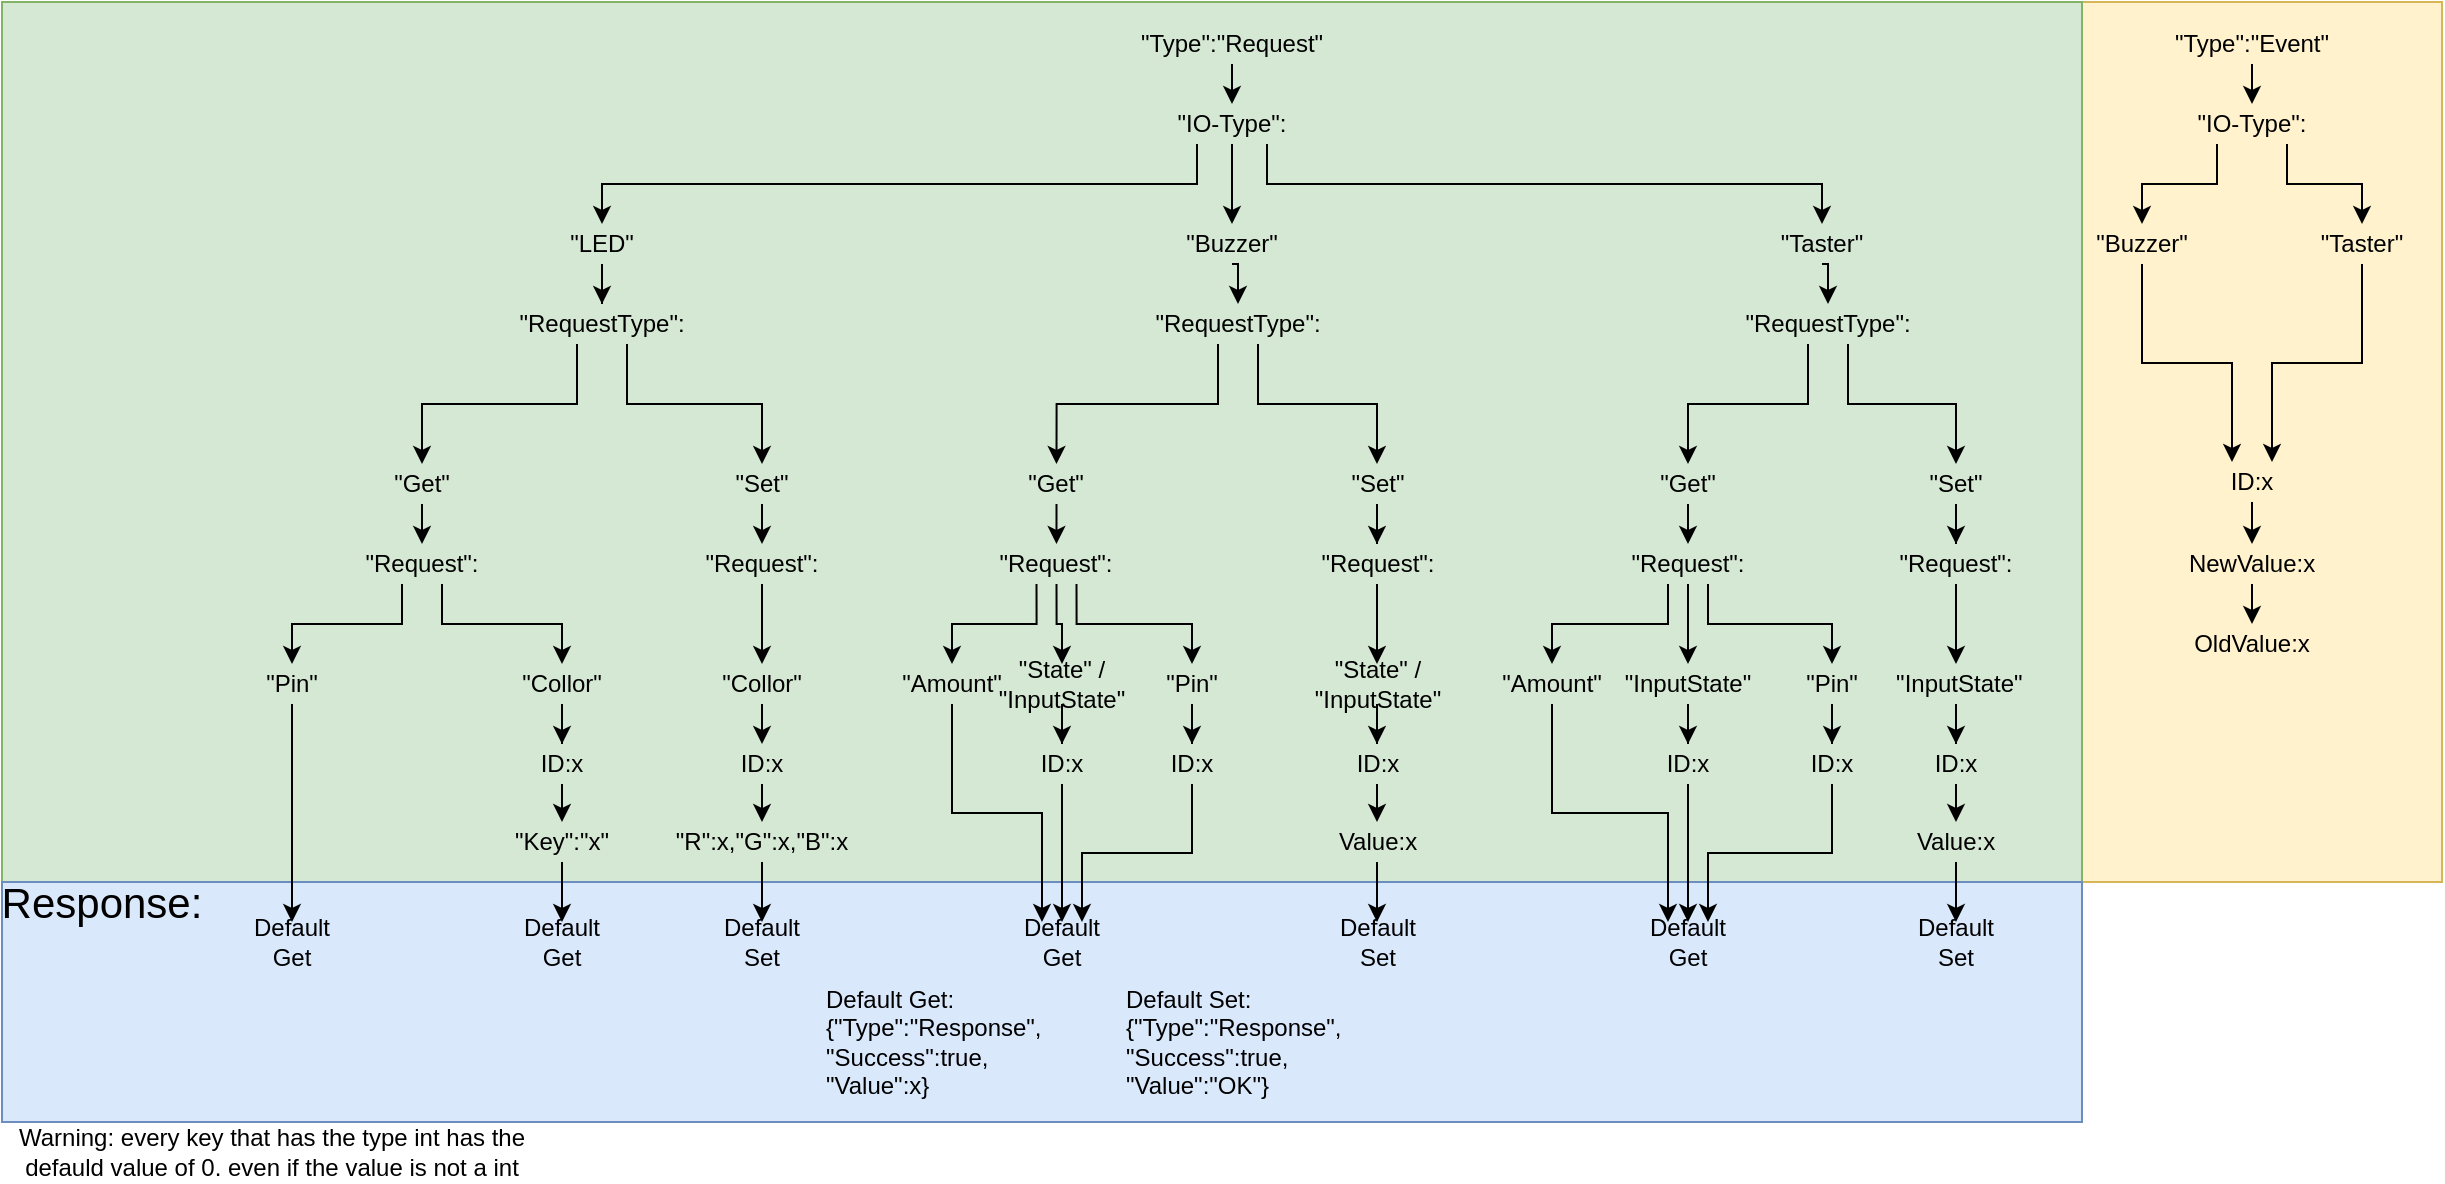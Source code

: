 <mxfile version="14.6.13" type="device"><diagram id="pPmp7qDkxcPNNtQdCRXY" name="Seite-1"><mxGraphModel dx="2012" dy="678" grid="1" gridSize="10" guides="1" tooltips="1" connect="1" arrows="1" fold="1" page="1" pageScale="1" pageWidth="827" pageHeight="1169" math="0" shadow="0"><root><mxCell id="0"/><mxCell id="1" parent="0"/><mxCell id="jZRR-mOyk2XYd3pi5lwf-40" value="" style="rounded=0;whiteSpace=wrap;html=1;fillColor=#fff2cc;strokeColor=#d6b656;" vertex="1" parent="1"><mxGeometry x="870" y="140" width="180" height="440" as="geometry"/></mxCell><mxCell id="jZRR-mOyk2XYd3pi5lwf-25" value="" style="rounded=0;whiteSpace=wrap;html=1;fillColor=#d5e8d4;strokeColor=#82b366;" vertex="1" parent="1"><mxGeometry x="-170" y="140" width="1040" height="440" as="geometry"/></mxCell><mxCell id="J5CMwq5qaOZ6lLrPTMzF-108" value="" style="rounded=0;whiteSpace=wrap;html=1;align=left;fillColor=#dae8fc;strokeColor=#6c8ebf;" parent="1" vertex="1"><mxGeometry x="-170" y="580" width="1040" height="120" as="geometry"/></mxCell><mxCell id="J5CMwq5qaOZ6lLrPTMzF-2" value="&lt;div&gt;&quot;Type&quot;:&quot;Request&quot;&lt;/div&gt;" style="text;whiteSpace=wrap;html=1;align=center;verticalAlign=middle;" parent="1" vertex="1"><mxGeometry x="390" y="151" width="110" height="20" as="geometry"/></mxCell><mxCell id="J5CMwq5qaOZ6lLrPTMzF-3" value="" style="endArrow=classic;html=1;exitX=0.5;exitY=1;exitDx=0;exitDy=0;entryX=0.5;entryY=0;entryDx=0;entryDy=0;" parent="1" source="J5CMwq5qaOZ6lLrPTMzF-2" target="J5CMwq5qaOZ6lLrPTMzF-11" edge="1"><mxGeometry width="50" height="50" relative="1" as="geometry"><mxPoint x="390" y="301" as="sourcePoint"/><mxPoint x="444.79" y="234" as="targetPoint"/></mxGeometry></mxCell><mxCell id="J5CMwq5qaOZ6lLrPTMzF-10" value="" style="edgeStyle=orthogonalEdgeStyle;rounded=0;orthogonalLoop=1;jettySize=auto;html=1;exitX=0.5;exitY=1;exitDx=0;exitDy=0;" parent="1" source="J5CMwq5qaOZ6lLrPTMzF-11" target="J5CMwq5qaOZ6lLrPTMzF-8" edge="1"><mxGeometry relative="1" as="geometry"><mxPoint x="445" y="256" as="sourcePoint"/></mxGeometry></mxCell><mxCell id="J5CMwq5qaOZ6lLrPTMzF-35" style="edgeStyle=orthogonalEdgeStyle;rounded=0;orthogonalLoop=1;jettySize=auto;html=1;exitX=0.5;exitY=1;exitDx=0;exitDy=0;" parent="1" source="J5CMwq5qaOZ6lLrPTMzF-7" target="J5CMwq5qaOZ6lLrPTMzF-15" edge="1"><mxGeometry relative="1" as="geometry"/></mxCell><mxCell id="J5CMwq5qaOZ6lLrPTMzF-7" value="&quot;LED&quot;" style="text;html=1;strokeColor=none;fillColor=none;align=center;verticalAlign=middle;whiteSpace=wrap;rounded=0;" parent="1" vertex="1"><mxGeometry x="110" y="251" width="40" height="20" as="geometry"/></mxCell><mxCell id="J5CMwq5qaOZ6lLrPTMzF-34" style="edgeStyle=orthogonalEdgeStyle;rounded=0;orthogonalLoop=1;jettySize=auto;html=1;exitX=0.5;exitY=1;exitDx=0;exitDy=0;entryX=0.5;entryY=0;entryDx=0;entryDy=0;" parent="1" source="J5CMwq5qaOZ6lLrPTMzF-8" target="J5CMwq5qaOZ6lLrPTMzF-23" edge="1"><mxGeometry relative="1" as="geometry"/></mxCell><mxCell id="J5CMwq5qaOZ6lLrPTMzF-8" value="&quot;Buzzer&quot;" style="text;html=1;strokeColor=none;fillColor=none;align=center;verticalAlign=middle;whiteSpace=wrap;rounded=0;" parent="1" vertex="1"><mxGeometry x="425" y="251" width="40" height="20" as="geometry"/></mxCell><mxCell id="J5CMwq5qaOZ6lLrPTMzF-33" style="edgeStyle=orthogonalEdgeStyle;rounded=0;orthogonalLoop=1;jettySize=auto;html=1;exitX=0.5;exitY=1;exitDx=0;exitDy=0;entryX=0.5;entryY=0;entryDx=0;entryDy=0;" parent="1" source="J5CMwq5qaOZ6lLrPTMzF-9" target="J5CMwq5qaOZ6lLrPTMzF-28" edge="1"><mxGeometry relative="1" as="geometry"/></mxCell><mxCell id="J5CMwq5qaOZ6lLrPTMzF-9" value="&quot;Taster&quot;" style="text;html=1;strokeColor=none;fillColor=none;align=center;verticalAlign=middle;whiteSpace=wrap;rounded=0;" parent="1" vertex="1"><mxGeometry x="720" y="251" width="40" height="20" as="geometry"/></mxCell><mxCell id="J5CMwq5qaOZ6lLrPTMzF-12" style="edgeStyle=orthogonalEdgeStyle;rounded=0;orthogonalLoop=1;jettySize=auto;html=1;exitX=0.25;exitY=1;exitDx=0;exitDy=0;entryX=0.5;entryY=0;entryDx=0;entryDy=0;" parent="1" source="J5CMwq5qaOZ6lLrPTMzF-11" target="J5CMwq5qaOZ6lLrPTMzF-7" edge="1"><mxGeometry relative="1" as="geometry"/></mxCell><mxCell id="J5CMwq5qaOZ6lLrPTMzF-13" style="edgeStyle=orthogonalEdgeStyle;rounded=0;orthogonalLoop=1;jettySize=auto;html=1;exitX=0.75;exitY=1;exitDx=0;exitDy=0;entryX=0.5;entryY=0;entryDx=0;entryDy=0;" parent="1" source="J5CMwq5qaOZ6lLrPTMzF-11" target="J5CMwq5qaOZ6lLrPTMzF-9" edge="1"><mxGeometry relative="1" as="geometry"/></mxCell><mxCell id="J5CMwq5qaOZ6lLrPTMzF-11" value="&quot;IO-Type&quot;:" style="text;html=1;strokeColor=none;fillColor=none;align=center;verticalAlign=middle;whiteSpace=wrap;rounded=0;" parent="1" vertex="1"><mxGeometry x="410" y="191" width="70" height="20" as="geometry"/></mxCell><mxCell id="J5CMwq5qaOZ6lLrPTMzF-19" style="edgeStyle=orthogonalEdgeStyle;rounded=0;orthogonalLoop=1;jettySize=auto;html=1;exitX=0.25;exitY=1;exitDx=0;exitDy=0;entryX=0.5;entryY=0;entryDx=0;entryDy=0;" parent="1" source="J5CMwq5qaOZ6lLrPTMzF-15" target="J5CMwq5qaOZ6lLrPTMzF-17" edge="1"><mxGeometry relative="1" as="geometry"/></mxCell><mxCell id="J5CMwq5qaOZ6lLrPTMzF-20" style="edgeStyle=orthogonalEdgeStyle;rounded=0;orthogonalLoop=1;jettySize=auto;html=1;exitX=0.75;exitY=1;exitDx=0;exitDy=0;entryX=0.5;entryY=0;entryDx=0;entryDy=0;" parent="1" source="J5CMwq5qaOZ6lLrPTMzF-15" target="J5CMwq5qaOZ6lLrPTMzF-18" edge="1"><mxGeometry relative="1" as="geometry"/></mxCell><mxCell id="J5CMwq5qaOZ6lLrPTMzF-15" value="&quot;RequestType&quot;:" style="text;html=1;strokeColor=none;fillColor=none;align=center;verticalAlign=middle;whiteSpace=wrap;rounded=0;" parent="1" vertex="1"><mxGeometry x="105" y="291" width="50" height="20" as="geometry"/></mxCell><mxCell id="J5CMwq5qaOZ6lLrPTMzF-41" style="edgeStyle=orthogonalEdgeStyle;rounded=0;orthogonalLoop=1;jettySize=auto;html=1;exitX=0.5;exitY=1;exitDx=0;exitDy=0;entryX=0.5;entryY=0;entryDx=0;entryDy=0;" parent="1" source="J5CMwq5qaOZ6lLrPTMzF-17" target="J5CMwq5qaOZ6lLrPTMzF-36" edge="1"><mxGeometry relative="1" as="geometry"/></mxCell><mxCell id="J5CMwq5qaOZ6lLrPTMzF-17" value="&quot;Get&quot;" style="text;html=1;strokeColor=none;fillColor=none;align=center;verticalAlign=middle;whiteSpace=wrap;rounded=0;" parent="1" vertex="1"><mxGeometry x="20" y="371" width="40" height="20" as="geometry"/></mxCell><mxCell id="J5CMwq5qaOZ6lLrPTMzF-42" style="edgeStyle=orthogonalEdgeStyle;rounded=0;orthogonalLoop=1;jettySize=auto;html=1;exitX=0.5;exitY=1;exitDx=0;exitDy=0;entryX=0.5;entryY=0;entryDx=0;entryDy=0;" parent="1" source="J5CMwq5qaOZ6lLrPTMzF-18" target="J5CMwq5qaOZ6lLrPTMzF-37" edge="1"><mxGeometry relative="1" as="geometry"/></mxCell><mxCell id="J5CMwq5qaOZ6lLrPTMzF-18" value="&quot;Set&quot;" style="text;html=1;strokeColor=none;fillColor=none;align=center;verticalAlign=middle;whiteSpace=wrap;rounded=0;" parent="1" vertex="1"><mxGeometry x="190" y="371" width="40" height="20" as="geometry"/></mxCell><mxCell id="J5CMwq5qaOZ6lLrPTMzF-21" style="edgeStyle=orthogonalEdgeStyle;rounded=0;orthogonalLoop=1;jettySize=auto;html=1;exitX=0.25;exitY=1;exitDx=0;exitDy=0;entryX=0.5;entryY=0;entryDx=0;entryDy=0;" parent="1" source="J5CMwq5qaOZ6lLrPTMzF-23" target="J5CMwq5qaOZ6lLrPTMzF-24" edge="1"><mxGeometry relative="1" as="geometry"/></mxCell><mxCell id="J5CMwq5qaOZ6lLrPTMzF-22" style="edgeStyle=orthogonalEdgeStyle;rounded=0;orthogonalLoop=1;jettySize=auto;html=1;exitX=0.75;exitY=1;exitDx=0;exitDy=0;entryX=0.5;entryY=0;entryDx=0;entryDy=0;" parent="1" source="J5CMwq5qaOZ6lLrPTMzF-23" target="J5CMwq5qaOZ6lLrPTMzF-25" edge="1"><mxGeometry relative="1" as="geometry"/></mxCell><mxCell id="J5CMwq5qaOZ6lLrPTMzF-23" value="&quot;RequestType&quot;:" style="text;html=1;strokeColor=none;fillColor=none;align=center;verticalAlign=middle;whiteSpace=wrap;rounded=0;" parent="1" vertex="1"><mxGeometry x="428" y="291" width="40" height="20" as="geometry"/></mxCell><mxCell id="J5CMwq5qaOZ6lLrPTMzF-43" style="edgeStyle=orthogonalEdgeStyle;rounded=0;orthogonalLoop=1;jettySize=auto;html=1;exitX=0.5;exitY=1;exitDx=0;exitDy=0;entryX=0.5;entryY=0;entryDx=0;entryDy=0;" parent="1" source="J5CMwq5qaOZ6lLrPTMzF-24" target="J5CMwq5qaOZ6lLrPTMzF-38" edge="1"><mxGeometry relative="1" as="geometry"/></mxCell><mxCell id="J5CMwq5qaOZ6lLrPTMzF-24" value="&quot;Get&quot;" style="text;html=1;strokeColor=none;fillColor=none;align=center;verticalAlign=middle;whiteSpace=wrap;rounded=0;" parent="1" vertex="1"><mxGeometry x="337.25" y="371" width="40" height="20" as="geometry"/></mxCell><mxCell id="J5CMwq5qaOZ6lLrPTMzF-44" style="edgeStyle=orthogonalEdgeStyle;rounded=0;orthogonalLoop=1;jettySize=auto;html=1;entryX=0.5;entryY=0;entryDx=0;entryDy=0;" parent="1" source="J5CMwq5qaOZ6lLrPTMzF-25" target="J5CMwq5qaOZ6lLrPTMzF-39" edge="1"><mxGeometry relative="1" as="geometry"/></mxCell><mxCell id="J5CMwq5qaOZ6lLrPTMzF-25" value="&quot;Set&quot;" style="text;html=1;strokeColor=none;fillColor=none;align=center;verticalAlign=middle;whiteSpace=wrap;rounded=0;" parent="1" vertex="1"><mxGeometry x="497.5" y="371" width="40" height="20" as="geometry"/></mxCell><mxCell id="J5CMwq5qaOZ6lLrPTMzF-26" style="edgeStyle=orthogonalEdgeStyle;rounded=0;orthogonalLoop=1;jettySize=auto;html=1;exitX=0.25;exitY=1;exitDx=0;exitDy=0;entryX=0.5;entryY=0;entryDx=0;entryDy=0;" parent="1" source="J5CMwq5qaOZ6lLrPTMzF-28" target="J5CMwq5qaOZ6lLrPTMzF-29" edge="1"><mxGeometry relative="1" as="geometry"/></mxCell><mxCell id="jZRR-mOyk2XYd3pi5lwf-18" style="edgeStyle=orthogonalEdgeStyle;rounded=0;orthogonalLoop=1;jettySize=auto;html=1;exitX=0.75;exitY=1;exitDx=0;exitDy=0;entryX=0.5;entryY=0;entryDx=0;entryDy=0;" edge="1" parent="1" source="J5CMwq5qaOZ6lLrPTMzF-28" target="jZRR-mOyk2XYd3pi5lwf-8"><mxGeometry relative="1" as="geometry"/></mxCell><mxCell id="J5CMwq5qaOZ6lLrPTMzF-28" value="&quot;RequestType&quot;:" style="text;html=1;strokeColor=none;fillColor=none;align=center;verticalAlign=middle;whiteSpace=wrap;rounded=0;" parent="1" vertex="1"><mxGeometry x="723" y="291" width="40" height="20" as="geometry"/></mxCell><mxCell id="J5CMwq5qaOZ6lLrPTMzF-45" style="edgeStyle=orthogonalEdgeStyle;rounded=0;orthogonalLoop=1;jettySize=auto;html=1;exitX=0.5;exitY=1;exitDx=0;exitDy=0;entryX=0.5;entryY=0;entryDx=0;entryDy=0;" parent="1" source="J5CMwq5qaOZ6lLrPTMzF-29" target="J5CMwq5qaOZ6lLrPTMzF-40" edge="1"><mxGeometry relative="1" as="geometry"/></mxCell><mxCell id="J5CMwq5qaOZ6lLrPTMzF-29" value="&quot;Get&quot;" style="text;html=1;strokeColor=none;fillColor=none;align=center;verticalAlign=middle;whiteSpace=wrap;rounded=0;" parent="1" vertex="1"><mxGeometry x="653" y="371" width="40" height="20" as="geometry"/></mxCell><mxCell id="J5CMwq5qaOZ6lLrPTMzF-73" style="edgeStyle=orthogonalEdgeStyle;rounded=0;orthogonalLoop=1;jettySize=auto;html=1;exitX=0.25;exitY=1;exitDx=0;exitDy=0;entryX=0.5;entryY=0;entryDx=0;entryDy=0;" parent="1" source="J5CMwq5qaOZ6lLrPTMzF-36" target="J5CMwq5qaOZ6lLrPTMzF-68" edge="1"><mxGeometry relative="1" as="geometry"/></mxCell><mxCell id="J5CMwq5qaOZ6lLrPTMzF-74" style="edgeStyle=orthogonalEdgeStyle;rounded=0;orthogonalLoop=1;jettySize=auto;html=1;exitX=0.75;exitY=1;exitDx=0;exitDy=0;entryX=0.5;entryY=0;entryDx=0;entryDy=0;" parent="1" source="J5CMwq5qaOZ6lLrPTMzF-36" target="J5CMwq5qaOZ6lLrPTMzF-71" edge="1"><mxGeometry relative="1" as="geometry"/></mxCell><mxCell id="J5CMwq5qaOZ6lLrPTMzF-36" value="&lt;div&gt;&quot;Request&quot;:&lt;/div&gt;" style="text;html=1;strokeColor=none;fillColor=none;align=center;verticalAlign=middle;whiteSpace=wrap;rounded=0;" parent="1" vertex="1"><mxGeometry x="20" y="411" width="40" height="20" as="geometry"/></mxCell><mxCell id="J5CMwq5qaOZ6lLrPTMzF-78" style="edgeStyle=orthogonalEdgeStyle;rounded=0;orthogonalLoop=1;jettySize=auto;html=1;exitX=0.5;exitY=1;exitDx=0;exitDy=0;entryX=0.5;entryY=0;entryDx=0;entryDy=0;" parent="1" source="J5CMwq5qaOZ6lLrPTMzF-37" target="J5CMwq5qaOZ6lLrPTMzF-76" edge="1"><mxGeometry relative="1" as="geometry"/></mxCell><mxCell id="J5CMwq5qaOZ6lLrPTMzF-37" value="&lt;div&gt;&quot;Request&quot;:&lt;/div&gt;" style="text;html=1;strokeColor=none;fillColor=none;align=center;verticalAlign=middle;whiteSpace=wrap;rounded=0;" parent="1" vertex="1"><mxGeometry x="190" y="411" width="40" height="20" as="geometry"/></mxCell><mxCell id="J5CMwq5qaOZ6lLrPTMzF-66" style="edgeStyle=orthogonalEdgeStyle;rounded=0;orthogonalLoop=1;jettySize=auto;html=1;exitX=0.5;exitY=1;exitDx=0;exitDy=0;entryX=0.5;entryY=0;entryDx=0;entryDy=0;" parent="1" source="J5CMwq5qaOZ6lLrPTMzF-39" target="J5CMwq5qaOZ6lLrPTMzF-64" edge="1"><mxGeometry relative="1" as="geometry"/></mxCell><mxCell id="J5CMwq5qaOZ6lLrPTMzF-38" value="&lt;div&gt;&quot;Request&quot;:&lt;/div&gt;" style="text;html=1;strokeColor=none;fillColor=none;align=center;verticalAlign=middle;whiteSpace=wrap;rounded=0;" parent="1" vertex="1"><mxGeometry x="337.25" y="411" width="40" height="20" as="geometry"/></mxCell><mxCell id="J5CMwq5qaOZ6lLrPTMzF-39" value="&lt;div&gt;&quot;Request&quot;:&lt;/div&gt;" style="text;html=1;strokeColor=none;fillColor=none;align=center;verticalAlign=middle;whiteSpace=wrap;rounded=0;" parent="1" vertex="1"><mxGeometry x="497.5" y="411" width="40" height="20" as="geometry"/></mxCell><mxCell id="J5CMwq5qaOZ6lLrPTMzF-51" style="edgeStyle=orthogonalEdgeStyle;rounded=0;orthogonalLoop=1;jettySize=auto;html=1;exitX=0.25;exitY=1;exitDx=0;exitDy=0;entryX=0.5;entryY=0;entryDx=0;entryDy=0;" parent="1" source="J5CMwq5qaOZ6lLrPTMzF-40" target="J5CMwq5qaOZ6lLrPTMzF-48" edge="1"><mxGeometry relative="1" as="geometry"/></mxCell><mxCell id="J5CMwq5qaOZ6lLrPTMzF-52" style="edgeStyle=orthogonalEdgeStyle;rounded=0;orthogonalLoop=1;jettySize=auto;html=1;exitX=0.75;exitY=1;exitDx=0;exitDy=0;entryX=0.5;entryY=0;entryDx=0;entryDy=0;" parent="1" source="J5CMwq5qaOZ6lLrPTMzF-40" target="J5CMwq5qaOZ6lLrPTMzF-49" edge="1"><mxGeometry relative="1" as="geometry"/></mxCell><mxCell id="jZRR-mOyk2XYd3pi5lwf-23" style="edgeStyle=orthogonalEdgeStyle;rounded=0;orthogonalLoop=1;jettySize=auto;html=1;exitX=0.5;exitY=1;exitDx=0;exitDy=0;entryX=0.5;entryY=0;entryDx=0;entryDy=0;" edge="1" parent="1" source="J5CMwq5qaOZ6lLrPTMzF-40" target="jZRR-mOyk2XYd3pi5lwf-20"><mxGeometry relative="1" as="geometry"/></mxCell><mxCell id="J5CMwq5qaOZ6lLrPTMzF-40" value="&lt;div&gt;&quot;Request&quot;:&lt;/div&gt;" style="text;html=1;strokeColor=none;fillColor=none;align=center;verticalAlign=middle;whiteSpace=wrap;rounded=0;" parent="1" vertex="1"><mxGeometry x="653" y="411" width="40" height="20" as="geometry"/></mxCell><mxCell id="J5CMwq5qaOZ6lLrPTMzF-102" style="edgeStyle=orthogonalEdgeStyle;rounded=0;orthogonalLoop=1;jettySize=auto;html=1;exitX=0.5;exitY=1;exitDx=0;exitDy=0;entryX=0.25;entryY=0;entryDx=0;entryDy=0;" parent="1" source="J5CMwq5qaOZ6lLrPTMzF-48" target="jZRR-mOyk2XYd3pi5lwf-6" edge="1"><mxGeometry relative="1" as="geometry"><mxPoint x="642.5" y="600" as="targetPoint"/></mxGeometry></mxCell><mxCell id="J5CMwq5qaOZ6lLrPTMzF-48" value="&quot;Amount&quot;" style="text;html=1;strokeColor=none;fillColor=none;align=center;verticalAlign=middle;whiteSpace=wrap;rounded=0;" parent="1" vertex="1"><mxGeometry x="585" y="471" width="40" height="20" as="geometry"/></mxCell><mxCell id="J5CMwq5qaOZ6lLrPTMzF-53" style="edgeStyle=orthogonalEdgeStyle;rounded=0;orthogonalLoop=1;jettySize=auto;html=1;exitX=0.5;exitY=1;exitDx=0;exitDy=0;" parent="1" source="J5CMwq5qaOZ6lLrPTMzF-49" target="J5CMwq5qaOZ6lLrPTMzF-50" edge="1"><mxGeometry relative="1" as="geometry"/></mxCell><mxCell id="J5CMwq5qaOZ6lLrPTMzF-49" value="&quot;Pin&quot;" style="text;html=1;strokeColor=none;fillColor=none;align=center;verticalAlign=middle;whiteSpace=wrap;rounded=0;" parent="1" vertex="1"><mxGeometry x="725" y="471" width="40" height="20" as="geometry"/></mxCell><mxCell id="J5CMwq5qaOZ6lLrPTMzF-103" style="edgeStyle=orthogonalEdgeStyle;rounded=0;orthogonalLoop=1;jettySize=auto;html=1;exitX=0.5;exitY=1;exitDx=0;exitDy=0;entryX=0.75;entryY=0;entryDx=0;entryDy=0;" parent="1" source="J5CMwq5qaOZ6lLrPTMzF-50" target="jZRR-mOyk2XYd3pi5lwf-6" edge="1"><mxGeometry relative="1" as="geometry"><mxPoint x="697.5" y="600" as="targetPoint"/></mxGeometry></mxCell><mxCell id="J5CMwq5qaOZ6lLrPTMzF-50" value="ID:x" style="text;html=1;strokeColor=none;fillColor=none;align=center;verticalAlign=middle;whiteSpace=wrap;rounded=0;" parent="1" vertex="1"><mxGeometry x="725" y="511" width="40" height="20" as="geometry"/></mxCell><mxCell id="J5CMwq5qaOZ6lLrPTMzF-55" style="edgeStyle=orthogonalEdgeStyle;rounded=0;orthogonalLoop=1;jettySize=auto;html=1;exitX=0.25;exitY=1;exitDx=0;exitDy=0;entryX=0.5;entryY=0;entryDx=0;entryDy=0;" parent="1" source="J5CMwq5qaOZ6lLrPTMzF-38" target="J5CMwq5qaOZ6lLrPTMzF-58" edge="1"><mxGeometry relative="1" as="geometry"><mxPoint x="475.25" y="431" as="sourcePoint"/><Array as="points"><mxPoint x="347" y="451"/><mxPoint x="305" y="451"/></Array></mxGeometry></mxCell><mxCell id="J5CMwq5qaOZ6lLrPTMzF-56" style="edgeStyle=orthogonalEdgeStyle;rounded=0;orthogonalLoop=1;jettySize=auto;html=1;entryX=0.5;entryY=0;entryDx=0;entryDy=0;exitX=0.75;exitY=1;exitDx=0;exitDy=0;" parent="1" source="J5CMwq5qaOZ6lLrPTMzF-38" target="J5CMwq5qaOZ6lLrPTMzF-60" edge="1"><mxGeometry relative="1" as="geometry"><mxPoint x="495.75" y="431" as="sourcePoint"/><Array as="points"><mxPoint x="367" y="451"/><mxPoint x="425" y="451"/></Array></mxGeometry></mxCell><mxCell id="J5CMwq5qaOZ6lLrPTMzF-100" style="edgeStyle=orthogonalEdgeStyle;rounded=0;orthogonalLoop=1;jettySize=auto;html=1;exitX=0.5;exitY=1;exitDx=0;exitDy=0;entryX=0.25;entryY=0;entryDx=0;entryDy=0;" parent="1" source="J5CMwq5qaOZ6lLrPTMzF-58" target="jZRR-mOyk2XYd3pi5lwf-5" edge="1"><mxGeometry relative="1" as="geometry"><mxPoint x="332.5" y="600" as="targetPoint"/></mxGeometry></mxCell><mxCell id="J5CMwq5qaOZ6lLrPTMzF-58" value="&quot;Amount&quot;" style="text;html=1;strokeColor=none;fillColor=none;align=center;verticalAlign=middle;whiteSpace=wrap;rounded=0;" parent="1" vertex="1"><mxGeometry x="285" y="471" width="40" height="20" as="geometry"/></mxCell><mxCell id="J5CMwq5qaOZ6lLrPTMzF-59" style="edgeStyle=orthogonalEdgeStyle;rounded=0;orthogonalLoop=1;jettySize=auto;html=1;exitX=0.5;exitY=1;exitDx=0;exitDy=0;" parent="1" source="J5CMwq5qaOZ6lLrPTMzF-60" target="J5CMwq5qaOZ6lLrPTMzF-61" edge="1"><mxGeometry relative="1" as="geometry"/></mxCell><mxCell id="J5CMwq5qaOZ6lLrPTMzF-60" value="&quot;Pin&quot;" style="text;html=1;strokeColor=none;fillColor=none;align=center;verticalAlign=middle;whiteSpace=wrap;rounded=0;" parent="1" vertex="1"><mxGeometry x="405" y="471" width="40" height="20" as="geometry"/></mxCell><mxCell id="J5CMwq5qaOZ6lLrPTMzF-99" style="edgeStyle=orthogonalEdgeStyle;rounded=0;orthogonalLoop=1;jettySize=auto;html=1;exitX=0.5;exitY=1;exitDx=0;exitDy=0;entryX=0.75;entryY=0;entryDx=0;entryDy=0;" parent="1" source="J5CMwq5qaOZ6lLrPTMzF-61" target="jZRR-mOyk2XYd3pi5lwf-5" edge="1"><mxGeometry relative="1" as="geometry"><mxPoint x="387.5" y="600" as="targetPoint"/></mxGeometry></mxCell><mxCell id="J5CMwq5qaOZ6lLrPTMzF-61" value="ID:x" style="text;html=1;strokeColor=none;fillColor=none;align=center;verticalAlign=middle;whiteSpace=wrap;rounded=0;" parent="1" vertex="1"><mxGeometry x="405" y="511" width="40" height="20" as="geometry"/></mxCell><mxCell id="J5CMwq5qaOZ6lLrPTMzF-63" style="edgeStyle=orthogonalEdgeStyle;rounded=0;orthogonalLoop=1;jettySize=auto;html=1;exitX=0.5;exitY=1;exitDx=0;exitDy=0;" parent="1" source="J5CMwq5qaOZ6lLrPTMzF-64" target="J5CMwq5qaOZ6lLrPTMzF-65" edge="1"><mxGeometry relative="1" as="geometry"/></mxCell><mxCell id="J5CMwq5qaOZ6lLrPTMzF-64" value="&quot;State&quot; / &quot;InputState&quot;" style="text;html=1;strokeColor=none;fillColor=none;align=center;verticalAlign=middle;whiteSpace=wrap;rounded=0;" parent="1" vertex="1"><mxGeometry x="497.5" y="471" width="40" height="20" as="geometry"/></mxCell><mxCell id="J5CMwq5qaOZ6lLrPTMzF-101" style="edgeStyle=orthogonalEdgeStyle;rounded=0;orthogonalLoop=1;jettySize=auto;html=1;exitX=0.5;exitY=1;exitDx=0;exitDy=0;entryX=0.5;entryY=0;entryDx=0;entryDy=0;" parent="1" source="J5CMwq5qaOZ6lLrPTMzF-65" target="knhx7R2TwHY9HVWLs4xN-1" edge="1"><mxGeometry relative="1" as="geometry"/></mxCell><mxCell id="J5CMwq5qaOZ6lLrPTMzF-65" value="ID:x" style="text;html=1;strokeColor=none;fillColor=none;align=center;verticalAlign=middle;whiteSpace=wrap;rounded=0;" parent="1" vertex="1"><mxGeometry x="497.5" y="511" width="40" height="20" as="geometry"/></mxCell><mxCell id="J5CMwq5qaOZ6lLrPTMzF-106" style="edgeStyle=orthogonalEdgeStyle;rounded=0;orthogonalLoop=1;jettySize=auto;html=1;exitX=0.5;exitY=1;exitDx=0;exitDy=0;entryX=0.5;entryY=0;entryDx=0;entryDy=0;" parent="1" source="J5CMwq5qaOZ6lLrPTMzF-68" target="jZRR-mOyk2XYd3pi5lwf-4" edge="1"><mxGeometry relative="1" as="geometry"><mxPoint x="-25" y="600" as="targetPoint"/></mxGeometry></mxCell><mxCell id="J5CMwq5qaOZ6lLrPTMzF-68" value="&quot;Pin&quot;" style="text;html=1;strokeColor=none;fillColor=none;align=center;verticalAlign=middle;whiteSpace=wrap;rounded=0;" parent="1" vertex="1"><mxGeometry x="-45" y="471" width="40" height="20" as="geometry"/></mxCell><mxCell id="J5CMwq5qaOZ6lLrPTMzF-70" style="edgeStyle=orthogonalEdgeStyle;rounded=0;orthogonalLoop=1;jettySize=auto;html=1;exitX=0.5;exitY=1;exitDx=0;exitDy=0;" parent="1" source="J5CMwq5qaOZ6lLrPTMzF-71" target="J5CMwq5qaOZ6lLrPTMzF-72" edge="1"><mxGeometry relative="1" as="geometry"/></mxCell><mxCell id="J5CMwq5qaOZ6lLrPTMzF-71" value="&quot;Collor&quot;" style="text;html=1;strokeColor=none;fillColor=none;align=center;verticalAlign=middle;whiteSpace=wrap;rounded=0;" parent="1" vertex="1"><mxGeometry x="90" y="471" width="40" height="20" as="geometry"/></mxCell><mxCell id="J5CMwq5qaOZ6lLrPTMzF-105" style="edgeStyle=orthogonalEdgeStyle;rounded=0;orthogonalLoop=1;jettySize=auto;html=1;exitX=0.5;exitY=1;exitDx=0;exitDy=0;entryX=0.5;entryY=0;entryDx=0;entryDy=0;" parent="1" source="J5CMwq5qaOZ6lLrPTMzF-72" target="Bf7gNqehEiRhdHwmw60e-2" edge="1"><mxGeometry relative="1" as="geometry"/></mxCell><mxCell id="J5CMwq5qaOZ6lLrPTMzF-72" value="ID:x" style="text;html=1;strokeColor=none;fillColor=none;align=center;verticalAlign=middle;whiteSpace=wrap;rounded=0;" parent="1" vertex="1"><mxGeometry x="90" y="511" width="40" height="20" as="geometry"/></mxCell><mxCell id="J5CMwq5qaOZ6lLrPTMzF-107" style="edgeStyle=orthogonalEdgeStyle;rounded=0;orthogonalLoop=1;jettySize=auto;html=1;exitX=0.5;exitY=1;exitDx=0;exitDy=0;entryX=0.5;entryY=0;entryDx=0;entryDy=0;" parent="1" source="J5CMwq5qaOZ6lLrPTMzF-76" target="J5CMwq5qaOZ6lLrPTMzF-77" edge="1"><mxGeometry relative="1" as="geometry"/></mxCell><mxCell id="J5CMwq5qaOZ6lLrPTMzF-76" value="&quot;Collor&quot;" style="text;html=1;strokeColor=none;fillColor=none;align=center;verticalAlign=middle;whiteSpace=wrap;rounded=0;" parent="1" vertex="1"><mxGeometry x="190" y="471" width="40" height="20" as="geometry"/></mxCell><mxCell id="J5CMwq5qaOZ6lLrPTMzF-80" style="edgeStyle=orthogonalEdgeStyle;rounded=0;orthogonalLoop=1;jettySize=auto;html=1;exitX=0.5;exitY=1;exitDx=0;exitDy=0;entryX=0.5;entryY=0;entryDx=0;entryDy=0;" parent="1" source="J5CMwq5qaOZ6lLrPTMzF-77" target="J5CMwq5qaOZ6lLrPTMzF-79" edge="1"><mxGeometry relative="1" as="geometry"><mxPoint x="210" y="536" as="targetPoint"/></mxGeometry></mxCell><mxCell id="J5CMwq5qaOZ6lLrPTMzF-77" value="ID:x" style="text;html=1;strokeColor=none;fillColor=none;align=center;verticalAlign=middle;whiteSpace=wrap;rounded=0;" parent="1" vertex="1"><mxGeometry x="190" y="511" width="40" height="20" as="geometry"/></mxCell><mxCell id="J5CMwq5qaOZ6lLrPTMzF-104" style="edgeStyle=orthogonalEdgeStyle;rounded=0;orthogonalLoop=1;jettySize=auto;html=1;exitX=0.5;exitY=1;exitDx=0;exitDy=0;entryX=0.5;entryY=0;entryDx=0;entryDy=0;" parent="1" source="J5CMwq5qaOZ6lLrPTMzF-79" target="J5CMwq5qaOZ6lLrPTMzF-85" edge="1"><mxGeometry relative="1" as="geometry"/></mxCell><mxCell id="J5CMwq5qaOZ6lLrPTMzF-79" value="&quot;R&quot;:x,&quot;G&quot;:x,&quot;B&quot;:x" style="text;html=1;strokeColor=none;fillColor=none;align=center;verticalAlign=middle;whiteSpace=wrap;rounded=0;" parent="1" vertex="1"><mxGeometry x="190" y="550" width="40" height="20" as="geometry"/></mxCell><mxCell id="J5CMwq5qaOZ6lLrPTMzF-83" value="Response:" style="text;html=1;strokeColor=none;fillColor=none;align=center;verticalAlign=middle;whiteSpace=wrap;rounded=0;fontSize=21;" parent="1" vertex="1"><mxGeometry x="-170" y="580" width="100" height="20" as="geometry"/></mxCell><mxCell id="J5CMwq5qaOZ6lLrPTMzF-84" value="Default Set:&lt;br&gt;{&quot;Type&quot;:&quot;Response&quot;,&lt;br&gt;&quot;Success&quot;:true,&lt;br&gt;&quot;Value&quot;:&quot;OK&quot;}" style="text;html=1;strokeColor=none;fillColor=none;align=left;verticalAlign=middle;whiteSpace=wrap;rounded=0;" parent="1" vertex="1"><mxGeometry x="390" y="630" width="100" height="60" as="geometry"/></mxCell><mxCell id="J5CMwq5qaOZ6lLrPTMzF-85" value="Default Set" style="text;html=1;strokeColor=none;fillColor=none;align=center;verticalAlign=middle;whiteSpace=wrap;rounded=0;" parent="1" vertex="1"><mxGeometry x="190" y="600" width="40" height="20" as="geometry"/></mxCell><mxCell id="J5CMwq5qaOZ6lLrPTMzF-86" value="Default Set" style="text;html=1;strokeColor=none;fillColor=none;align=center;verticalAlign=middle;whiteSpace=wrap;rounded=0;" parent="1" vertex="1"><mxGeometry x="497.5" y="600" width="40" height="20" as="geometry"/></mxCell><mxCell id="HXyb1h_MBJMQMPyVJZ0P-5" style="edgeStyle=orthogonalEdgeStyle;rounded=0;orthogonalLoop=1;jettySize=auto;html=1;exitX=0.5;exitY=1;exitDx=0;exitDy=0;entryX=0.5;entryY=0;entryDx=0;entryDy=0;" parent="1" source="J5CMwq5qaOZ6lLrPTMzF-38" target="HXyb1h_MBJMQMPyVJZ0P-7" edge="1"><mxGeometry relative="1" as="geometry"><mxPoint x="370.5" y="431" as="sourcePoint"/></mxGeometry></mxCell><mxCell id="HXyb1h_MBJMQMPyVJZ0P-6" style="edgeStyle=orthogonalEdgeStyle;rounded=0;orthogonalLoop=1;jettySize=auto;html=1;exitX=0.5;exitY=1;exitDx=0;exitDy=0;" parent="1" source="HXyb1h_MBJMQMPyVJZ0P-7" target="HXyb1h_MBJMQMPyVJZ0P-8" edge="1"><mxGeometry relative="1" as="geometry"/></mxCell><mxCell id="HXyb1h_MBJMQMPyVJZ0P-7" value="&quot;State&quot; / &quot;InputState&quot;" style="text;html=1;strokeColor=none;fillColor=none;align=center;verticalAlign=middle;whiteSpace=wrap;rounded=0;" parent="1" vertex="1"><mxGeometry x="340" y="471" width="40" height="20" as="geometry"/></mxCell><mxCell id="HXyb1h_MBJMQMPyVJZ0P-9" style="edgeStyle=orthogonalEdgeStyle;rounded=0;orthogonalLoop=1;jettySize=auto;html=1;exitX=0.5;exitY=1;exitDx=0;exitDy=0;entryX=0.5;entryY=0;entryDx=0;entryDy=0;" parent="1" source="HXyb1h_MBJMQMPyVJZ0P-8" target="jZRR-mOyk2XYd3pi5lwf-5" edge="1"><mxGeometry relative="1" as="geometry"><mxPoint x="360" y="600" as="targetPoint"/></mxGeometry></mxCell><mxCell id="HXyb1h_MBJMQMPyVJZ0P-8" value="ID:x" style="text;html=1;strokeColor=none;fillColor=none;align=center;verticalAlign=middle;whiteSpace=wrap;rounded=0;" parent="1" vertex="1"><mxGeometry x="340" y="511" width="40" height="20" as="geometry"/></mxCell><mxCell id="HXyb1h_MBJMQMPyVJZ0P-10" value="Warning: every key that has the type int has the defauld value of 0. even if the value is not a int" style="text;html=1;align=center;verticalAlign=middle;whiteSpace=wrap;rounded=0;" parent="1" vertex="1"><mxGeometry x="-170" y="700" width="270" height="30" as="geometry"/></mxCell><mxCell id="knhx7R2TwHY9HVWLs4xN-3" style="edgeStyle=orthogonalEdgeStyle;rounded=0;orthogonalLoop=1;jettySize=auto;html=1;exitX=0.5;exitY=1;exitDx=0;exitDy=0;entryX=0.5;entryY=0;entryDx=0;entryDy=0;" parent="1" source="knhx7R2TwHY9HVWLs4xN-1" target="J5CMwq5qaOZ6lLrPTMzF-86" edge="1"><mxGeometry relative="1" as="geometry"/></mxCell><mxCell id="knhx7R2TwHY9HVWLs4xN-1" value="Value:x" style="text;html=1;strokeColor=none;fillColor=none;align=center;verticalAlign=middle;whiteSpace=wrap;rounded=0;" parent="1" vertex="1"><mxGeometry x="497.5" y="550" width="40" height="20" as="geometry"/></mxCell><mxCell id="Bf7gNqehEiRhdHwmw60e-3" style="edgeStyle=orthogonalEdgeStyle;rounded=0;orthogonalLoop=1;jettySize=auto;html=1;exitX=0.5;exitY=1;exitDx=0;exitDy=0;entryX=0.5;entryY=0;entryDx=0;entryDy=0;" parent="1" source="Bf7gNqehEiRhdHwmw60e-2" edge="1"><mxGeometry relative="1" as="geometry"><mxPoint x="110" y="600" as="targetPoint"/></mxGeometry></mxCell><mxCell id="Bf7gNqehEiRhdHwmw60e-2" value="&quot;Key&quot;:&quot;x&quot;" style="text;html=1;strokeColor=none;fillColor=none;align=center;verticalAlign=middle;whiteSpace=wrap;rounded=0;" parent="1" vertex="1"><mxGeometry x="90" y="550" width="40" height="20" as="geometry"/></mxCell><mxCell id="jZRR-mOyk2XYd3pi5lwf-1" value="Default Get:&lt;br&gt;{&quot;Type&quot;:&quot;Response&quot;,&lt;br&gt;&quot;Success&quot;:true,&lt;br&gt;&quot;Value&quot;:x}" style="text;html=1;strokeColor=none;fillColor=none;align=left;verticalAlign=middle;whiteSpace=wrap;rounded=0;" vertex="1" parent="1"><mxGeometry x="240" y="630" width="100" height="60" as="geometry"/></mxCell><mxCell id="jZRR-mOyk2XYd3pi5lwf-2" value="Default Get" style="text;html=1;strokeColor=none;fillColor=none;align=center;verticalAlign=middle;whiteSpace=wrap;rounded=0;" vertex="1" parent="1"><mxGeometry x="90" y="600" width="40" height="20" as="geometry"/></mxCell><mxCell id="jZRR-mOyk2XYd3pi5lwf-4" value="Default Get" style="text;html=1;strokeColor=none;fillColor=none;align=center;verticalAlign=middle;whiteSpace=wrap;rounded=0;" vertex="1" parent="1"><mxGeometry x="-45" y="600" width="40" height="20" as="geometry"/></mxCell><mxCell id="jZRR-mOyk2XYd3pi5lwf-5" value="Default Get" style="text;html=1;strokeColor=none;fillColor=none;align=center;verticalAlign=middle;whiteSpace=wrap;rounded=0;" vertex="1" parent="1"><mxGeometry x="340" y="600" width="40" height="20" as="geometry"/></mxCell><mxCell id="jZRR-mOyk2XYd3pi5lwf-6" value="Default Get" style="text;html=1;strokeColor=none;fillColor=none;align=center;verticalAlign=middle;whiteSpace=wrap;rounded=0;" vertex="1" parent="1"><mxGeometry x="653" y="600" width="40" height="20" as="geometry"/></mxCell><mxCell id="jZRR-mOyk2XYd3pi5lwf-7" style="edgeStyle=orthogonalEdgeStyle;rounded=0;orthogonalLoop=1;jettySize=auto;html=1;entryX=0.5;entryY=0;entryDx=0;entryDy=0;" edge="1" parent="1" source="jZRR-mOyk2XYd3pi5lwf-8" target="jZRR-mOyk2XYd3pi5lwf-10"><mxGeometry relative="1" as="geometry"/></mxCell><mxCell id="jZRR-mOyk2XYd3pi5lwf-8" value="&quot;Set&quot;" style="text;html=1;align=center;verticalAlign=middle;whiteSpace=wrap;rounded=0;" vertex="1" parent="1"><mxGeometry x="787" y="371" width="40" height="20" as="geometry"/></mxCell><mxCell id="jZRR-mOyk2XYd3pi5lwf-9" style="edgeStyle=orthogonalEdgeStyle;rounded=0;orthogonalLoop=1;jettySize=auto;html=1;exitX=0.5;exitY=1;exitDx=0;exitDy=0;entryX=0.5;entryY=0;entryDx=0;entryDy=0;" edge="1" parent="1" source="jZRR-mOyk2XYd3pi5lwf-10" target="jZRR-mOyk2XYd3pi5lwf-12"><mxGeometry relative="1" as="geometry"/></mxCell><mxCell id="jZRR-mOyk2XYd3pi5lwf-10" value="&lt;div&gt;&quot;Request&quot;:&lt;/div&gt;" style="text;html=1;strokeColor=none;fillColor=none;align=center;verticalAlign=middle;whiteSpace=wrap;rounded=0;" vertex="1" parent="1"><mxGeometry x="787" y="411" width="40" height="20" as="geometry"/></mxCell><mxCell id="jZRR-mOyk2XYd3pi5lwf-11" style="edgeStyle=orthogonalEdgeStyle;rounded=0;orthogonalLoop=1;jettySize=auto;html=1;exitX=0.5;exitY=1;exitDx=0;exitDy=0;" edge="1" parent="1" source="jZRR-mOyk2XYd3pi5lwf-12" target="jZRR-mOyk2XYd3pi5lwf-14"><mxGeometry relative="1" as="geometry"/></mxCell><mxCell id="jZRR-mOyk2XYd3pi5lwf-12" value="&amp;nbsp;&quot;InputState&quot;" style="text;html=1;align=center;verticalAlign=middle;whiteSpace=wrap;rounded=0;" vertex="1" parent="1"><mxGeometry x="787" y="471" width="40" height="20" as="geometry"/></mxCell><mxCell id="jZRR-mOyk2XYd3pi5lwf-13" style="edgeStyle=orthogonalEdgeStyle;rounded=0;orthogonalLoop=1;jettySize=auto;html=1;exitX=0.5;exitY=1;exitDx=0;exitDy=0;entryX=0.5;entryY=0;entryDx=0;entryDy=0;" edge="1" parent="1" source="jZRR-mOyk2XYd3pi5lwf-14" target="jZRR-mOyk2XYd3pi5lwf-17"><mxGeometry relative="1" as="geometry"/></mxCell><mxCell id="jZRR-mOyk2XYd3pi5lwf-14" value="ID:x" style="text;html=1;strokeColor=none;fillColor=none;align=center;verticalAlign=middle;whiteSpace=wrap;rounded=0;" vertex="1" parent="1"><mxGeometry x="787" y="511" width="40" height="20" as="geometry"/></mxCell><mxCell id="jZRR-mOyk2XYd3pi5lwf-15" value="Default Set" style="text;html=1;strokeColor=none;fillColor=none;align=center;verticalAlign=middle;whiteSpace=wrap;rounded=0;" vertex="1" parent="1"><mxGeometry x="787" y="600" width="40" height="20" as="geometry"/></mxCell><mxCell id="jZRR-mOyk2XYd3pi5lwf-16" style="edgeStyle=orthogonalEdgeStyle;rounded=0;orthogonalLoop=1;jettySize=auto;html=1;exitX=0.5;exitY=1;exitDx=0;exitDy=0;entryX=0.5;entryY=0;entryDx=0;entryDy=0;" edge="1" parent="1" source="jZRR-mOyk2XYd3pi5lwf-17" target="jZRR-mOyk2XYd3pi5lwf-15"><mxGeometry relative="1" as="geometry"/></mxCell><mxCell id="jZRR-mOyk2XYd3pi5lwf-17" value="Value:x" style="text;html=1;strokeColor=none;fillColor=none;align=center;verticalAlign=middle;whiteSpace=wrap;rounded=0;" vertex="1" parent="1"><mxGeometry x="787" y="550" width="40" height="20" as="geometry"/></mxCell><mxCell id="jZRR-mOyk2XYd3pi5lwf-19" style="edgeStyle=orthogonalEdgeStyle;rounded=0;orthogonalLoop=1;jettySize=auto;html=1;exitX=0.5;exitY=1;exitDx=0;exitDy=0;" edge="1" parent="1" source="jZRR-mOyk2XYd3pi5lwf-20" target="jZRR-mOyk2XYd3pi5lwf-21"><mxGeometry relative="1" as="geometry"/></mxCell><mxCell id="jZRR-mOyk2XYd3pi5lwf-20" value="&quot;InputState&quot;" style="text;html=1;align=center;verticalAlign=middle;whiteSpace=wrap;rounded=0;" vertex="1" parent="1"><mxGeometry x="653" y="471" width="40" height="20" as="geometry"/></mxCell><mxCell id="jZRR-mOyk2XYd3pi5lwf-24" style="edgeStyle=orthogonalEdgeStyle;rounded=0;orthogonalLoop=1;jettySize=auto;html=1;exitX=0.5;exitY=1;exitDx=0;exitDy=0;entryX=0.5;entryY=0;entryDx=0;entryDy=0;" edge="1" parent="1" source="jZRR-mOyk2XYd3pi5lwf-21" target="jZRR-mOyk2XYd3pi5lwf-6"><mxGeometry relative="1" as="geometry"/></mxCell><mxCell id="jZRR-mOyk2XYd3pi5lwf-21" value="ID:x" style="text;html=1;strokeColor=none;fillColor=none;align=center;verticalAlign=middle;whiteSpace=wrap;rounded=0;" vertex="1" parent="1"><mxGeometry x="653" y="511" width="40" height="20" as="geometry"/></mxCell><mxCell id="jZRR-mOyk2XYd3pi5lwf-26" value="&lt;div&gt;&quot;Type&quot;:&quot;Event&quot;&lt;/div&gt;" style="text;whiteSpace=wrap;html=1;align=center;verticalAlign=middle;" vertex="1" parent="1"><mxGeometry x="900" y="151" width="110" height="20" as="geometry"/></mxCell><mxCell id="jZRR-mOyk2XYd3pi5lwf-27" value="" style="endArrow=classic;html=1;exitX=0.5;exitY=1;exitDx=0;exitDy=0;entryX=0.5;entryY=0;entryDx=0;entryDy=0;" edge="1" parent="1" source="jZRR-mOyk2XYd3pi5lwf-26" target="jZRR-mOyk2XYd3pi5lwf-28"><mxGeometry width="50" height="50" relative="1" as="geometry"><mxPoint x="900" y="332" as="sourcePoint"/><mxPoint x="954.79" y="265" as="targetPoint"/></mxGeometry></mxCell><mxCell id="jZRR-mOyk2XYd3pi5lwf-31" style="edgeStyle=orthogonalEdgeStyle;rounded=0;orthogonalLoop=1;jettySize=auto;html=1;exitX=0.25;exitY=1;exitDx=0;exitDy=0;entryX=0.5;entryY=0;entryDx=0;entryDy=0;" edge="1" parent="1" source="jZRR-mOyk2XYd3pi5lwf-28" target="jZRR-mOyk2XYd3pi5lwf-29"><mxGeometry relative="1" as="geometry"/></mxCell><mxCell id="jZRR-mOyk2XYd3pi5lwf-32" style="edgeStyle=orthogonalEdgeStyle;rounded=0;orthogonalLoop=1;jettySize=auto;html=1;exitX=0.75;exitY=1;exitDx=0;exitDy=0;entryX=0.5;entryY=0;entryDx=0;entryDy=0;" edge="1" parent="1" source="jZRR-mOyk2XYd3pi5lwf-28" target="jZRR-mOyk2XYd3pi5lwf-30"><mxGeometry relative="1" as="geometry"/></mxCell><mxCell id="jZRR-mOyk2XYd3pi5lwf-28" value="&quot;IO-Type&quot;:" style="text;html=1;strokeColor=none;fillColor=none;align=center;verticalAlign=middle;whiteSpace=wrap;rounded=0;" vertex="1" parent="1"><mxGeometry x="920" y="191" width="70" height="20" as="geometry"/></mxCell><mxCell id="jZRR-mOyk2XYd3pi5lwf-35" style="edgeStyle=orthogonalEdgeStyle;rounded=0;orthogonalLoop=1;jettySize=auto;html=1;exitX=0.5;exitY=1;exitDx=0;exitDy=0;entryX=0.25;entryY=0;entryDx=0;entryDy=0;" edge="1" parent="1" source="jZRR-mOyk2XYd3pi5lwf-29" target="jZRR-mOyk2XYd3pi5lwf-33"><mxGeometry relative="1" as="geometry"/></mxCell><mxCell id="jZRR-mOyk2XYd3pi5lwf-29" value="&quot;Buzzer&quot;" style="text;html=1;strokeColor=none;fillColor=none;align=center;verticalAlign=middle;whiteSpace=wrap;rounded=0;" vertex="1" parent="1"><mxGeometry x="880" y="251" width="40" height="20" as="geometry"/></mxCell><mxCell id="jZRR-mOyk2XYd3pi5lwf-36" style="edgeStyle=orthogonalEdgeStyle;rounded=0;orthogonalLoop=1;jettySize=auto;html=1;exitX=0.5;exitY=1;exitDx=0;exitDy=0;entryX=0.75;entryY=0;entryDx=0;entryDy=0;" edge="1" parent="1" source="jZRR-mOyk2XYd3pi5lwf-30" target="jZRR-mOyk2XYd3pi5lwf-33"><mxGeometry relative="1" as="geometry"/></mxCell><mxCell id="jZRR-mOyk2XYd3pi5lwf-30" value="&quot;Taster&quot;" style="text;html=1;strokeColor=none;fillColor=none;align=center;verticalAlign=middle;whiteSpace=wrap;rounded=0;" vertex="1" parent="1"><mxGeometry x="990" y="251" width="40" height="20" as="geometry"/></mxCell><mxCell id="jZRR-mOyk2XYd3pi5lwf-38" style="edgeStyle=orthogonalEdgeStyle;rounded=0;orthogonalLoop=1;jettySize=auto;html=1;exitX=0.5;exitY=1;exitDx=0;exitDy=0;entryX=0.5;entryY=0;entryDx=0;entryDy=0;" edge="1" parent="1" source="jZRR-mOyk2XYd3pi5lwf-33" target="jZRR-mOyk2XYd3pi5lwf-34"><mxGeometry relative="1" as="geometry"/></mxCell><mxCell id="jZRR-mOyk2XYd3pi5lwf-33" value="ID:x" style="text;html=1;strokeColor=none;fillColor=none;align=center;verticalAlign=middle;whiteSpace=wrap;rounded=0;" vertex="1" parent="1"><mxGeometry x="935" y="370" width="40" height="20" as="geometry"/></mxCell><mxCell id="jZRR-mOyk2XYd3pi5lwf-39" style="edgeStyle=orthogonalEdgeStyle;rounded=0;orthogonalLoop=1;jettySize=auto;html=1;exitX=0.5;exitY=1;exitDx=0;exitDy=0;entryX=0.5;entryY=0;entryDx=0;entryDy=0;" edge="1" parent="1" source="jZRR-mOyk2XYd3pi5lwf-34" target="jZRR-mOyk2XYd3pi5lwf-37"><mxGeometry relative="1" as="geometry"/></mxCell><mxCell id="jZRR-mOyk2XYd3pi5lwf-34" value="NewValue:x" style="text;html=1;strokeColor=none;fillColor=none;align=center;verticalAlign=middle;whiteSpace=wrap;rounded=0;" vertex="1" parent="1"><mxGeometry x="935" y="411" width="40" height="20" as="geometry"/></mxCell><mxCell id="jZRR-mOyk2XYd3pi5lwf-37" value="OldValue:x" style="text;html=1;strokeColor=none;fillColor=none;align=center;verticalAlign=middle;whiteSpace=wrap;rounded=0;" vertex="1" parent="1"><mxGeometry x="935" y="451" width="40" height="20" as="geometry"/></mxCell></root></mxGraphModel></diagram></mxfile>